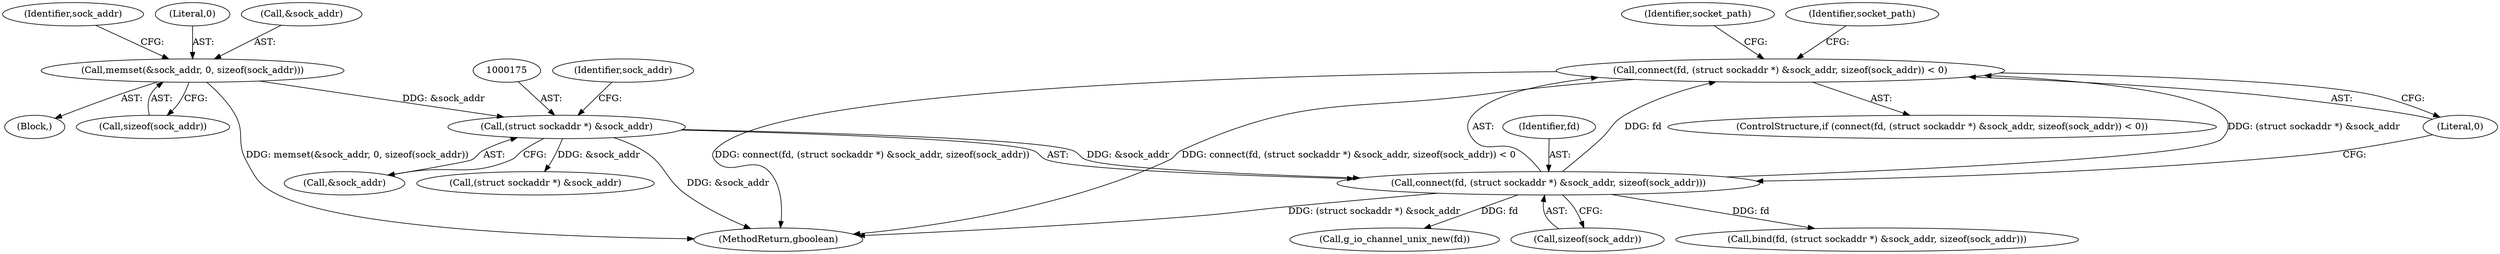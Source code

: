 digraph "0_lxde_f99163c6ff8b2f57c5f37b1ce5d62cf7450d4648@API" {
"1000171" [label="(Call,connect(fd, (struct sockaddr *) &sock_addr, sizeof(sock_addr)) < 0)"];
"1000172" [label="(Call,connect(fd, (struct sockaddr *) &sock_addr, sizeof(sock_addr)))"];
"1000174" [label="(Call,(struct sockaddr *) &sock_addr)"];
"1000149" [label="(Call,memset(&sock_addr, 0, sizeof(sock_addr)))"];
"1000188" [label="(Call,bind(fd, (struct sockaddr *) &sock_addr, sizeof(sock_addr)))"];
"1000281" [label="(Call,g_io_channel_unix_new(fd))"];
"1000180" [label="(Literal,0)"];
"1000157" [label="(Identifier,sock_addr)"];
"1000277" [label="(Identifier,socket_path)"];
"1000171" [label="(Call,connect(fd, (struct sockaddr *) &sock_addr, sizeof(sock_addr)) < 0)"];
"1000120" [label="(Block,)"];
"1000190" [label="(Call,(struct sockaddr *) &sock_addr)"];
"1000183" [label="(Identifier,socket_path)"];
"1000178" [label="(Call,sizeof(sock_addr))"];
"1000153" [label="(Call,sizeof(sock_addr))"];
"1000149" [label="(Call,memset(&sock_addr, 0, sizeof(sock_addr)))"];
"1000179" [label="(Identifier,sock_addr)"];
"1000176" [label="(Call,&sock_addr)"];
"1000170" [label="(ControlStructure,if (connect(fd, (struct sockaddr *) &sock_addr, sizeof(sock_addr)) < 0))"];
"1000174" [label="(Call,(struct sockaddr *) &sock_addr)"];
"1000152" [label="(Literal,0)"];
"1000173" [label="(Identifier,fd)"];
"1000339" [label="(MethodReturn,gboolean)"];
"1000150" [label="(Call,&sock_addr)"];
"1000172" [label="(Call,connect(fd, (struct sockaddr *) &sock_addr, sizeof(sock_addr)))"];
"1000171" -> "1000170"  [label="AST: "];
"1000171" -> "1000180"  [label="CFG: "];
"1000172" -> "1000171"  [label="AST: "];
"1000180" -> "1000171"  [label="AST: "];
"1000183" -> "1000171"  [label="CFG: "];
"1000277" -> "1000171"  [label="CFG: "];
"1000171" -> "1000339"  [label="DDG: connect(fd, (struct sockaddr *) &sock_addr, sizeof(sock_addr))"];
"1000171" -> "1000339"  [label="DDG: connect(fd, (struct sockaddr *) &sock_addr, sizeof(sock_addr)) < 0"];
"1000172" -> "1000171"  [label="DDG: fd"];
"1000172" -> "1000171"  [label="DDG: (struct sockaddr *) &sock_addr"];
"1000172" -> "1000178"  [label="CFG: "];
"1000173" -> "1000172"  [label="AST: "];
"1000174" -> "1000172"  [label="AST: "];
"1000178" -> "1000172"  [label="AST: "];
"1000180" -> "1000172"  [label="CFG: "];
"1000172" -> "1000339"  [label="DDG: (struct sockaddr *) &sock_addr"];
"1000174" -> "1000172"  [label="DDG: &sock_addr"];
"1000172" -> "1000188"  [label="DDG: fd"];
"1000172" -> "1000281"  [label="DDG: fd"];
"1000174" -> "1000176"  [label="CFG: "];
"1000175" -> "1000174"  [label="AST: "];
"1000176" -> "1000174"  [label="AST: "];
"1000179" -> "1000174"  [label="CFG: "];
"1000174" -> "1000339"  [label="DDG: &sock_addr"];
"1000149" -> "1000174"  [label="DDG: &sock_addr"];
"1000174" -> "1000190"  [label="DDG: &sock_addr"];
"1000149" -> "1000120"  [label="AST: "];
"1000149" -> "1000153"  [label="CFG: "];
"1000150" -> "1000149"  [label="AST: "];
"1000152" -> "1000149"  [label="AST: "];
"1000153" -> "1000149"  [label="AST: "];
"1000157" -> "1000149"  [label="CFG: "];
"1000149" -> "1000339"  [label="DDG: memset(&sock_addr, 0, sizeof(sock_addr))"];
}
